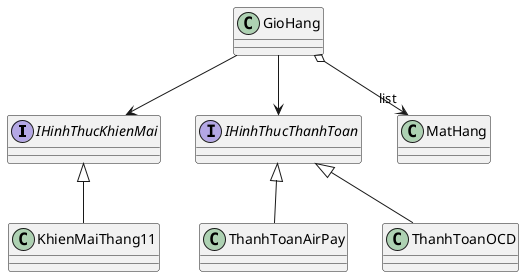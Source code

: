 @startuml
'https://plantuml.com/sequence-diagram

interface IHinhThucKhienMai{
}
interface IHinhThucThanhToan{
}
class KhienMaiThang11{
}
class ThanhToanAirPay{
}
class ThanhToanOCD{
}
class GioHang{

}
class MatHang{
}
IHinhThucKhienMai <|-- KhienMaiThang11
IHinhThucThanhToan <|-- ThanhToanAirPay
IHinhThucThanhToan <|-- ThanhToanOCD
GioHang --> IHinhThucThanhToan
GioHang --> IHinhThucKhienMai
GioHang o-->"list"MatHang
@enduml